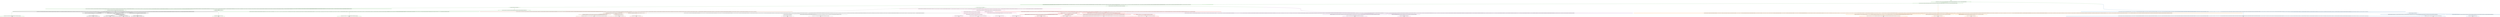 digraph T {
	{
		rank=same
		70 [penwidth=3,colorscheme=set19,color=3,label="4424;4425;4426;4427;4428;4429;4430;4431;4432;4433;4524;4525;4526;4527;4528;4529;4530;4531;4532;4533_P\nP\n50% 22%"]
		68 [penwidth=3,colorscheme=set19,color=3,label="4664;4665;4666;4667;4668;4669;4670;4671;4672;4673_P\nP\n0% 57%"]
		65 [penwidth=3,colorscheme=set19,color=3,label="4764;4765;4766;4767;4768;4769;4770;4771;4772;4773;4854;4855;4856;4857;4858;4859;4860;4861;4862;4863_P\nP\n50% 21%"]
		63 [penwidth=3,colorscheme=set19,color=2,label="101;102;103;104;105;106;107;108;109;110;161;162;163;164;165;166;167;168;169;170;271;272;273;274;275;276;277;278;279;280;291;292;293;294;295;296;297;298;299;300;311;312;313;314;315;316;317;318;319;320;341;342;343;344;345;346;347;348;349;350;411;412;413;414;415;416;417;418;419;420;481;482;483;484;485;486;487;488;489;490;511;512;513;514;515;516;517;518;519;520;551;552;553;554;555;556;557;558;559;560;581;582;583;584;585;586;587;588;589;590;591;592;593;594;595;596;597;598;599;600;611;612;613;614;615;616;617;618;619;620;681;682;683;684;685;686;687;688;689;690;711;712;713;714;715;716;717;718;719;720;771;772;773;774;775;776;777;778;779;780;801;802;803;804;805;806;807;808;809;810;851;852;853;854;855;856;857;858;859;860;881;882;883;884;885;886;887;888;889;890;901;902;903;904;905;906;907;908;909;910;931;932;933;934;935;936;937;938;939;940;951;952;953;954;955;956;957;958;959;960;1011;1012;1013;1014;1015;1016;1017;1018;1019;1020;1041;1042;1043;1044;1045;1046;1047;1048;1049;1050;1092;1093;1094;1095;1096;1097;1098;1099;1100;1101;1142;1143;1144;1145;1146;1147;1148;1149;1150;1151;1202;1203;1204;1205;1206;1207;1208;1209;1210;1211;1232;1233;1234;1235;1236;1237;1238;1239;1240;1241;1292;1293;1294;1295;1296;1297;1298;1299;1300;1301;1372;1373;1374;1375;1376;1377;1378;1379;1380;1381;1402;1403;1404;1405;1406;1407;1408;1409;1410;1411;1492;1493;1494;1495;1496;1497;1498;1499;1500;1501;1552;1553;1554;1555;1556;1557;1558;1559;1560;1561;1702;1703;1704;1705;1706;1707;1708;1709;1710;1711;1742;1743;1744;1745;1746;1747;1748;1749;1750;1751_M1\nM1\n14%"]
		60 [penwidth=3,colorscheme=set19,color=2,label="2452;2453;2454;2455;2456;2457;2458;2459;2460;2461;2522;2523;2524;2525;2526;2527;2528;2529;2530;2531_M1\nM1\n67%"]
		58 [penwidth=3,colorscheme=set19,color=2,label="2502;2503;2504;2505;2506;2507;2508;2509;2510;2511_M1\nM1\n19%"]
		54 [penwidth=3,colorscheme=set19,color=8,label="3292;3293;3294;3295;3296;3297;3298;3299;3300;3301_M2\nM2\n13%"]
		52 [penwidth=3,colorscheme=set19,color=8,label="3502;3503;3504;3505;3506;3507;3508;3509;3510;3511;3622;3623;3624;3625;3626;3627;3628;3629;3630;3631_M2\nM2\n36%"]
		50 [penwidth=3,colorscheme=set19,color=8,label="3722;3723;3724;3725;3726;3727;3728;3729;3730;3731_M2\nM2\n15%"]
		47 [penwidth=3,colorscheme=set19,color=8,label="3692;3693;3694;3695;3696;3697;3698;3699;3700;3701_M2\nM2\n36%"]
		45 [penwidth=3,colorscheme=set19,color=9,label="3882;3883;3884;3885;3886;3887;3888;3889;3890;3891_M3\nM3\n63%"]
		43 [penwidth=3,colorscheme=set19,color=9,label="4474;4475;4476;4477;4478;4479;4480;4481;4482;4483;4594;4595;4596;4597;4598;4599;4600;4601;4602;4603_M3\nM3\n37%"]
		40 [penwidth=3,colorscheme=set19,color=7,label="4564;4565;4566;4567;4568;4569;4570;4571;4572;4573;4814;4815;4816;4817;4818;4819;4820;4821;4822;4823;4894;4895;4896;4897;4898;4899;4900;4901;4902;4903_M4\nM4\n57%"]
		38 [penwidth=3,colorscheme=set19,color=7,label="4724;4725;4726;4727;4728;4729;4730;4731;4732;4733_M4\nM4\n19%"]
		36 [penwidth=3,colorscheme=set19,color=7,label="4704;4705;4706;4707;4708;4709;4710;4711;4712;4713_M4\nM4\n24%"]
		34 [penwidth=3,colorscheme=set19,color=5,label="5735;5736;5737;5738;5739;5740;5741;5742;5743;5744;5835;5836;5837;5838;5839;5840;5841;5842;5843;5844;5925;5926;5927;5928;5929;5930;5931;5932;5933;5934;6005;6006;6007;6008;6009;6010;6011;6012;6013;6014_M5\nM5\n38%"]
		32 [penwidth=3,colorscheme=set19,color=5,label="5725;5726;5727;5728;5729;5730;5731;5732;5733;5734_M5\nM5\n35%"]
		30 [penwidth=3,colorscheme=set19,color=5,label="5775;5776;5777;5778;5779;5780;5781;5782;5783;5784_M5\nM5\n27%"]
		28 [penwidth=3,colorscheme=set19,color=4,label="6475;6476;6477;6478;6479;6480;6481;6482;6483;6484;6595;6596;6597;6598;6599;6600;6601;6602;6603;6604_M6\nM6\n58%"]
		26 [penwidth=3,colorscheme=set19,color=4,label="6545;6546;6547;6548;6549;6550;6551;6552;6553;6554_M6\nM6\n42%"]
		23 [penwidth=3,colorscheme=set19,color=1,label="6605;6606;6607;6608;6609;6610;6611;6612;6613;6614_M7\nM7\n46%"]
		21 [penwidth=3,colorscheme=set19,color=1,label="6335;6336;6337;6338;6339;6340;6341;6342;6343;6344_M7\nM7\n21%"]
		18 [penwidth=3,colorscheme=set19,color=1,label="6325;6326;6327;6328;6329;6330;6331;6332;6333;6334;6485;6486;6487;6488;6489;6490;6491;6492;6493;6494;6715;6716;6717;6718;6719;6720;6721;6722;6723;6724;6765;6766;6767;6768;6769;6770;6771;6772;6773;6774;6775;6776;6777;6778;6779;6780;6781;6782;6783;6784_M7\nM7\n17%"]
		16 [penwidth=3,colorscheme=set19,color=1,label="6705;6706;6707;6708;6709;6710;6711;6712;6713;6714;6755;6756;6757;6758;6759;6760;6761;6762;6763;6764_M7\nM7\n16%"]
		14 [penwidth=3,colorscheme=set19,color=10,label="6275;6276;6277;6278;6279;6280;6281;6282;6283;6284_M8\nM8\n12%"]
		12 [penwidth=3,colorscheme=set19,color=10,label="6425;6426;6427;6428;6429;6430;6431;6432;6433;6434_M8\nM8\n50%"]
		10 [penwidth=3,colorscheme=set19,color=10,label="6675;6676;6677;6678;6679;6680;6681;6682;6683;6684_M8\nM8\n18%"]
		8 [penwidth=3,colorscheme=set19,color=10,label="6655;6656;6657;6658;6659;6660;6661;6662;6663;6664_M8\nM8\n20%"]
	}
	77 [penwidth=3,colorscheme=set19,color=3,label="GL"]
	76 [penwidth=3,colorscheme=set19,color=3,label="0;1;2;3;4;5;6;7;8;9;10;11;12;13;14;15;16;17;18;19;20;21;22;23;24;25;26;27;28;29;30;41;42;43;44;45;46;47;48;49;50;61;62;63;64;65;66;67;68;69;70;71;72;73;74;75;76;77;78;79;80;81;82;83;84;85;86;87;88;89;90"]
	75 [penwidth=3,colorscheme=set19,color=3,label="121;122;123;124;125;126;127;128;129;130;131;132;133;134;135;136;137;138;139;140;151;152;153;154;155;156;157;158;159;160;191;192;193;194;195;196;197;198;199;200;211;212;213;214;215;216;217;218;219;220;231;232;233;234;235;236;237;238;239;240"]
	74 [penwidth=3,colorscheme=set19,color=3,label="301;302;303;304;305;306;307;308;309;310;331;332;333;334;335;336;337;338;339;340;361;362;363;364;365;366;367;368;369;370;391;392;393;394;395;396;397;398;399;400;431;432;433;434;435;436;437;438;439;440;441;442;443;444;445;446;447;448;449;450;521;522;523;524;525;526;527;528;529;530;531;532;533;534;535;536;537;538;539;540;541;542;543;544;545;546;547;548;549;550;571;572;573;574;575;576;577;578;579;580;641;642;643;644;645;646;647;648;649;650;661;662;663;664;665;666;667;668;669;670;731;732;733;734;735;736;737;738;739;740;741;742;743;744;745;746;747;748;749;750;761;762;763;764;765;766;767;768;769;770;781;782;783;784;785;786;787;788;789;790;821;822;823;824;825;826;827;828;829;830;891;892;893;894;895;896;897;898;899;900;961;962;963;964;965;966;967;968;969;970;1021;1022;1023;1024;1025;1026;1027;1028;1029;1030;1061;1062;1063;1064;1065;1066;1067;1068;1069;1070;1071;1122;1123;1124;1125;1126;1127;1128;1129;1130;1131"]
	73 [penwidth=3,colorscheme=set19,color=3,label="1152;1153;1154;1155;1156;1157;1158;1159;1160;1161"]
	72 [penwidth=3,colorscheme=set19,color=3,label="1192;1193;1194;1195;1196;1197;1198;1199;1200;1201;1252;1253;1254;1255;1256;1257;1258;1259;1260;1261;1332;1333;1334;1335;1336;1337;1338;1339;1340;1341;1542;1543;1544;1545;1546;1547;1548;1549;1550;1551;1602;1603;1604;1605;1606;1607;1608;1609;1610;1611;1692;1693;1694;1695;1696;1697;1698;1699;1700;1701;1732;1733;1734;1735;1736;1737;1738;1739;1740;1741;1812;1813;1814;1815;1816;1817;1818;1819;1820;1821;1932;1933;1934;1935;1936;1937;1938;1939;1940;1941;1982;1983;1984;1985;1986;1987;1988;1989;1990;1991;2172;2173;2174;2175;2176;2177;2178;2179;2180;2181;2272;2273;2274;2275;2276;2277;2278;2279;2280;2281;2482;2483;2484;2485;2486;2487;2488;2489;2490;2491;2592;2593;2594;2595;2596;2597;2598;2599;2600;2601;2682;2683;2684;2685;2686;2687;2688;2689;2690;2691;2752;2753;2754;2755;2756;2757;2758;2759;2760;2761;2862;2863;2864;2865;2866;2867;2868;2869;2870;2871;2952;2953;2954;2955;2956;2957;2958;2959;2960;2961;3072;3073;3074;3075;3076;3077;3078;3079;3080;3081;3122;3123;3124;3125;3126;3127;3128;3129;3130;3131;3182;3183;3184;3185;3186;3187;3188;3189;3190;3191;3252;3253;3254;3255;3256;3257;3258;3259;3260;3261;3322;3323;3324;3325;3326;3327;3328;3329;3330;3331;3392;3393;3394;3395;3396;3397;3398;3399;3400;3401;3452;3453;3454;3455;3456;3457;3458;3459;3460;3461;3742;3743;3744;3745;3746;3747;3748;3749;3750;3751;3782;3783;3784;3785;3786;3787;3788;3789;3790;3791;3932;3933;3934;3935;3936;3937;3938;3939;3940;3941;4032;4033;4034;4035;4036;4037;4038;4039;4040;4041;4102;4103;4104;4105;4106;4107;4108;4109;4110;4111;4192;4193;4194;4195;4196;4197;4198;4199;4200;4201;4333;4334;4335;4336;4337;4338;4339;4340;4341;4342;4343"]
	71 [penwidth=3,colorscheme=set19,color=3,label="4424;4425;4426;4427;4428;4429;4430;4431;4432;4433;4524;4525;4526;4527;4528;4529;4530;4531;4532;4533"]
	69 [penwidth=3,colorscheme=set19,color=3,label="4664;4665;4666;4667;4668;4669;4670;4671;4672;4673"]
	67 [penwidth=3,colorscheme=set19,color=3,label="1212;1213;1214;1215;1216;1217;1218;1219;1220;1221;1322;1323;1324;1325;1326;1327;1328;1329;1330;1331;1362;1363;1364;1365;1366;1367;1368;1369;1370;1371"]
	66 [penwidth=3,colorscheme=set19,color=3,label="1582;1583;1584;1585;1586;1587;1588;1589;1590;1591;1632;1633;1634;1635;1636;1637;1638;1639;1640;1641;1672;1673;1674;1675;1676;1677;1678;1679;1680;1681;1712;1713;1714;1715;1716;1717;1718;1719;1720;1721;1872;1873;1874;1875;1876;1877;1878;1879;1880;1881;1912;1913;1914;1915;1916;1917;1918;1919;1920;1921;2042;2043;2044;2045;2046;2047;2048;2049;2050;2051;2262;2263;2264;2265;2266;2267;2268;2269;2270;2271;2412;2413;2414;2415;2416;2417;2418;2419;2420;2421;2572;2573;2574;2575;2576;2577;2578;2579;2580;2581;2732;2733;2734;2735;2736;2737;2738;2739;2740;2741;2962;2963;2964;2965;2966;2967;2968;2969;2970;2971;3032;3033;3034;3035;3036;3037;3038;3039;3040;3041;3132;3133;3134;3135;3136;3137;3138;3139;3140;3141;3232;3233;3234;3235;3236;3237;3238;3239;3240;3241;3522;3523;3524;3525;3526;3527;3528;3529;3530;3531;3632;3633;3634;3635;3636;3637;3638;3639;3640;3641;3672;3673;3674;3675;3676;3677;3678;3679;3680;3681;3862;3863;3864;3865;3866;3867;3868;3869;3870;3871;3912;3913;3914;3915;3916;3917;3918;3919;3920;3921;4172;4173;4174;4175;4176;4177;4178;4179;4180;4181;4312;4313;4314;4315;4316;4317;4318;4319;4320;4321;4322;4764;4765;4766;4767;4768;4769;4770;4771;4772;4773;4854;4855;4856;4857;4858;4859;4860;4861;4862;4863"]
	64 [penwidth=3,colorscheme=set19,color=3,label="1182;1183;1184;1185;1186;1187;1188;1189;1190;1191;1242;1243;1244;1245;1246;1247;1248;1249;1250;1251"]
	62 [penwidth=3,colorscheme=set19,color=2,label="1822;1823;1824;1825;1826;1827;1828;1829;1830;1831"]
	61 [penwidth=3,colorscheme=set19,color=2,label="2062;2063;2064;2065;2066;2067;2068;2069;2070;2071;2202;2203;2204;2205;2206;2207;2208;2209;2210;2211;2292;2293;2294;2295;2296;2297;2298;2299;2300;2301;2372;2373;2374;2375;2376;2377;2378;2379;2380;2381;2452;2453;2454;2455;2456;2457;2458;2459;2460;2461;2522;2523;2524;2525;2526;2527;2528;2529;2530;2531"]
	59 [penwidth=3,colorscheme=set19,color=2,label="2102;2103;2104;2105;2106;2107;2108;2109;2110;2111;2192;2193;2194;2195;2196;2197;2198;2199;2200;2201;2352;2353;2354;2355;2356;2357;2358;2359;2360;2361;2432;2433;2434;2435;2436;2437;2438;2439;2440;2441;2502;2503;2504;2505;2506;2507;2508;2509;2510;2511"]
	57 [penwidth=3,colorscheme=set19,color=3,label="1272;1273;1274;1275;1276;1277;1278;1279;1280;1281"]
	56 [penwidth=3,colorscheme=set19,color=8,label="3062;3063;3064;3065;3066;3067;3068;3069;3070;3071;3152;3153;3154;3155;3156;3157;3158;3159;3160;3161"]
	55 [penwidth=3,colorscheme=set19,color=8,label="3222;3223;3224;3225;3226;3227;3228;3229;3230;3231;3292;3293;3294;3295;3296;3297;3298;3299;3300;3301"]
	53 [penwidth=3,colorscheme=set19,color=8,label="3502;3503;3504;3505;3506;3507;3508;3509;3510;3511;3622;3623;3624;3625;3626;3627;3628;3629;3630;3631"]
	51 [penwidth=3,colorscheme=set19,color=8,label="3372;3373;3374;3375;3376;3377;3378;3379;3380;3381;3562;3563;3564;3565;3566;3567;3568;3569;3570;3571;3722;3723;3724;3725;3726;3727;3728;3729;3730;3731"]
	49 [penwidth=3,colorscheme=set19,color=8,label="3202;3203;3204;3205;3206;3207;3208;3209;3210;3211;3402;3403;3404;3405;3406;3407;3408;3409;3410;3411;3462;3463;3464;3465;3466;3467;3468;3469;3470;3471"]
	48 [penwidth=3,colorscheme=set19,color=8,label="3692;3693;3694;3695;3696;3697;3698;3699;3700;3701"]
	46 [penwidth=3,colorscheme=set19,color=9,label="3882;3883;3884;3885;3886;3887;3888;3889;3890;3891"]
	44 [penwidth=3,colorscheme=set19,color=9,label="3952;3953;3954;3955;3956;3957;3958;3959;3960;3961;3992;3993;3994;3995;3996;3997;3998;3999;4000;4001;4072;4073;4074;4075;4076;4077;4078;4079;4080;4081;4474;4475;4476;4477;4478;4479;4480;4481;4482;4483;4594;4595;4596;4597;4598;4599;4600;4601;4602;4603"]
	42 [penwidth=3,colorscheme=set19,color=7,label="4384;4385;4386;4387;4388;4389;4390;4391;4392;4393;4494;4495;4496;4497;4498;4499;4500;4501;4502;4503"]
	41 [penwidth=3,colorscheme=set19,color=7,label="4564;4565;4566;4567;4568;4569;4570;4571;4572;4573;4814;4815;4816;4817;4818;4819;4820;4821;4822;4823;4894;4895;4896;4897;4898;4899;4900;4901;4902;4903"]
	39 [penwidth=3,colorscheme=set19,color=7,label="4724;4725;4726;4727;4728;4729;4730;4731;4732;4733"]
	37 [penwidth=3,colorscheme=set19,color=7,label="4554;4555;4556;4557;4558;4559;4560;4561;4562;4563;4704;4705;4706;4707;4708;4709;4710;4711;4712;4713"]
	35 [penwidth=3,colorscheme=set19,color=5,label="5435;5436;5437;5438;5439;5440;5441;5442;5443;5444;5465;5466;5467;5468;5469;5470;5471;5472;5473;5474;5555;5556;5557;5558;5559;5560;5561;5562;5563;5564;5735;5736;5737;5738;5739;5740;5741;5742;5743;5744;5835;5836;5837;5838;5839;5840;5841;5842;5843;5844;5925;5926;5927;5928;5929;5930;5931;5932;5933;5934;6005;6006;6007;6008;6009;6010;6011;6012;6013;6014"]
	33 [penwidth=3,colorscheme=set19,color=5,label="5455;5456;5457;5458;5459;5460;5461;5462;5463;5464;5505;5506;5507;5508;5509;5510;5511;5512;5513;5514;5725;5726;5727;5728;5729;5730;5731;5732;5733;5734"]
	31 [penwidth=3,colorscheme=set19,color=5,label="5595;5596;5597;5598;5599;5600;5601;5602;5603;5604;5685;5686;5687;5688;5689;5690;5691;5692;5693;5694;5775;5776;5777;5778;5779;5780;5781;5782;5783;5784"]
	29 [penwidth=3,colorscheme=set19,color=4,label="5665;5666;5667;5668;5669;5670;5671;5672;5673;5674;5755;5756;5757;5758;5759;5760;5761;5762;5763;5764;6035;6036;6037;6038;6039;6040;6041;6042;6043;6044;6125;6126;6127;6128;6129;6130;6131;6132;6133;6134;6475;6476;6477;6478;6479;6480;6481;6482;6483;6484;6595;6596;6597;6598;6599;6600;6601;6602;6603;6604"]
	27 [penwidth=3,colorscheme=set19,color=4,label="5845;5846;5847;5848;5849;5850;5851;5852;5853;5854;5935;5936;5937;5938;5939;5940;5941;5942;5943;5944;6545;6546;6547;6548;6549;6550;6551;6552;6553;6554"]
	25 [penwidth=3,colorscheme=set19,color=1,label="5765;5766;5767;5768;5769;5770;5771;5772;5773;5774;5875;5876;5877;5878;5879;5880;5881;5882;5883;5884"]
	24 [penwidth=3,colorscheme=set19,color=1,label="5965;5966;5967;5968;5969;5970;5971;5972;5973;5974;6145;6146;6147;6148;6149;6150;6151;6152;6153;6154;6345;6346;6347;6348;6349;6350;6351;6352;6353;6354;6605;6606;6607;6608;6609;6610;6611;6612;6613;6614"]
	22 [penwidth=3,colorscheme=set19,color=1,label="6335;6336;6337;6338;6339;6340;6341;6342;6343;6344"]
	20 [penwidth=3,colorscheme=set19,color=1,label="5865;5866;5867;5868;5869;5870;5871;5872;5873;5874;5955;5956;5957;5958;5959;5960;5961;5962;5963;5964;6055;6056;6057;6058;6059;6060;6061;6062;6063;6064;6205;6206;6207;6208;6209;6210;6211;6212;6213;6214"]
	19 [penwidth=3,colorscheme=set19,color=1,label="6325;6326;6327;6328;6329;6330;6331;6332;6333;6334;6485;6486;6487;6488;6489;6490;6491;6492;6493;6494;6715;6716;6717;6718;6719;6720;6721;6722;6723;6724;6765;6766;6767;6768;6769;6770;6771;6772;6773;6774;6775;6776;6777;6778;6779;6780;6781;6782;6783;6784"]
	17 [penwidth=3,colorscheme=set19,color=1,label="6705;6706;6707;6708;6709;6710;6711;6712;6713;6714;6755;6756;6757;6758;6759;6760;6761;6762;6763;6764"]
	15 [penwidth=3,colorscheme=set19,color=10,label="5975;5976;5977;5978;5979;5980;5981;5982;5983;5984;6275;6276;6277;6278;6279;6280;6281;6282;6283;6284"]
	13 [penwidth=3,colorscheme=set19,color=10,label="6265;6266;6267;6268;6269;6270;6271;6272;6273;6274;6425;6426;6427;6428;6429;6430;6431;6432;6433;6434"]
	11 [penwidth=3,colorscheme=set19,color=10,label="6675;6676;6677;6678;6679;6680;6681;6682;6683;6684"]
	9 [penwidth=3,colorscheme=set19,color=10,label="6415;6416;6417;6418;6419;6420;6421;6422;6423;6424;6655;6656;6657;6658;6659;6660;6661;6662;6663;6664"]
	7 [penwidth=3,colorscheme=set19,color=1,label="3642;3643;3644;3645;3646;3647;3648;3649;3650;3651;3702;3703;3704;3705;3706;3707;3708;3709;3710;3711;3752;3753;3754;3755;3756;3757;3758;3759;3760;3761;3792;3793;3794;3795;3796;3797;3798;3799;3800;3801;4042;4043;4044;4045;4046;4047;4048;4049;4050;4051;4112;4113;4114;4115;4116;4117;4118;4119;4120;4121;4202;4203;4204;4205;4206;4207;4208;4209;4210;4211;4344;4345;4346;4347;4348;4349;4350;4351;4352;4353;4434;4435;4436;4437;4438;4439;4440;4441;4442;4443;4534;4535;4536;4537;4538;4539;4540;4541;4542;4543;4934;4935;4936;4937;4938;4939;4940;4941;4942;4943;4974;4975;4976;4977;4978;4979;4980;4981;4982;4983;5075;5076;5077;5078;5079;5080;5081;5082;5083;5084;5105;5106;5107;5108;5109;5110;5111;5112;5113;5114;5145;5146;5147;5148;5149;5150;5151;5152;5153;5154;5195;5196;5197;5198;5199;5200;5201;5202;5203;5204;5295;5296;5297;5298;5299;5300;5301;5302;5303;5304;5375;5376;5377;5378;5379;5380;5381;5382;5383;5384;5425;5426;5427;5428;5429;5430;5431;5432;5433;5434;5525;5526;5527;5528;5529;5530;5531;5532;5533;5534;5575;5576;5577;5578;5579;5580;5581;5582;5583;5584"]
	6 [penwidth=3,colorscheme=set19,color=10,label="4674;4675;4676;4677;4678;4679;4680;4681;4682;4683;4924;4925;4926;4927;4928;4929;4930;4931;4932;4933;5004;5005;5006;5007;5008;5009;5010;5011;5012;5013;5085;5086;5087;5088;5089;5090;5091;5092;5093;5094;5185;5186;5187;5188;5189;5190;5191;5192;5193;5194;5215;5216;5217;5218;5219;5220;5221;5222;5223;5224;5245;5246;5247;5248;5249;5250;5251;5252;5253;5254;5265;5266;5267;5268;5269;5270;5271;5272;5273;5274;5285;5286;5287;5288;5289;5290;5291;5292;5293;5294;5325;5326;5327;5328;5329;5330;5331;5332;5333;5334;5365;5366;5367;5368;5369;5370;5371;5372;5373;5374;5405;5406;5407;5408;5409;5410;5411;5412;5413;5414;5445;5446;5447;5448;5449;5450;5451;5452;5453;5454;5485;5486;5487;5488;5489;5490;5491;5492;5493;5494;5535;5536;5537;5538;5539;5540;5541;5542;5543;5544;5585;5586;5587;5588;5589;5590;5591;5592;5593;5594;5635;5636;5637;5638;5639;5640;5641;5642;5643;5644;5675;5676;5677;5678;5679;5680;5681;5682;5683;5684;5885;5886;5887;5888;5889;5890;5891;5892;5893;5894"]
	5 [penwidth=3,colorscheme=set19,color=4,label="1302;1303;1304;1305;1306;1307;1308;1309;1310;1311;1392;1393;1394;1395;1396;1397;1398;1399;1400;1401;1422;1423;1424;1425;1426;1427;1428;1429;1430;1431;1462;1463;1464;1465;1466;1467;1468;1469;1470;1471;1612;1613;1614;1615;1616;1617;1618;1619;1620;1621;1652;1653;1654;1655;1656;1657;1658;1659;1660;1661;1772;1773;1774;1775;1776;1777;1778;1779;1780;1781;1842;1843;1844;1845;1846;1847;1848;1849;1850;1851;1892;1893;1894;1895;1896;1897;1898;1899;1900;1901;1952;1953;1954;1955;1956;1957;1958;1959;1960;1961;2022;2023;2024;2025;2026;2027;2028;2029;2030;2031;2142;2143;2144;2145;2146;2147;2148;2149;2150;2151;2472;2473;2474;2475;2476;2477;2478;2479;2480;2481;2792;2793;2794;2795;2796;2797;2798;2799;2800;2801;2892;2893;2894;2895;2896;2897;2898;2899;2900;2901;2982;2983;2984;2985;2986;2987;2988;2989;2990;2991;3002;3003;3004;3005;3006;3007;3008;3009;3010;3011;3052;3053;3054;3055;3056;3057;3058;3059;3060;3061;3092;3093;3094;3095;3096;3097;3098;3099;3100;3101;3142;3143;3144;3145;3146;3147;3148;3149;3150;3151;3192;3193;3194;3195;3196;3197;3198;3199;3200;3201;3272;3273;3274;3275;3276;3277;3278;3279;3280;3281;3332;3333;3334;3335;3336;3337;3338;3339;3340;3341;3682;3683;3684;3685;3686;3687;3688;3689;3690;3691;3772;3773;3774;3775;3776;3777;3778;3779;3780;3781;3822;3823;3824;3825;3826;3827;3828;3829;3830;3831;3922;3923;3924;3925;3926;3927;3928;3929;3930;3931;4092;4093;4094;4095;4096;4097;4098;4099;4100;4101;4182;4183;4184;4185;4186;4187;4188;4189;4190;4191;4323;4324;4325;4326;4327;4328;4329;4330;4331;4332;4414;4415;4416;4417;4418;4419;4420;4421;4422;4423;4514;4515;4516;4517;4518;4519;4520;4521;4522;4523;4584;4585;4586;4587;4588;4589;4590;4591;4592;4593;4994;4995;4996;4997;4998;4999;5000;5001;5002;5003;5035;5036;5037;5038;5039;5040;5041;5042;5043;5044;5055;5056;5057;5058;5059;5060;5061;5062;5063;5064;5125;5126;5127;5128;5129;5130;5131;5132;5133;5134;5175;5176;5177;5178;5179;5180;5181;5182;5183;5184;5235;5236;5237;5238;5239;5240;5241;5242;5243;5244;5255;5256;5257;5258;5259;5260;5261;5262;5263;5264;5275;5276;5277;5278;5279;5280;5281;5282;5283;5284;5305;5306;5307;5308;5309;5310;5311;5312;5313;5314;5335;5336;5337;5338;5339;5340;5341;5342;5343;5344;5355;5356;5357;5358;5359;5360;5361;5362;5363;5364;5395;5396;5397;5398;5399;5400;5401;5402;5403;5404;5415;5416;5417;5418;5419;5420;5421;5422;5423;5424;5615;5616;5617;5618;5619;5620;5621;5622;5623;5624"]
	4 [penwidth=3,colorscheme=set19,color=5,label="251;252;253;254;255;256;257;258;259;260;351;352;353;354;355;356;357;358;359;360;371;372;373;374;375;376;377;378;379;380;401;402;403;404;405;406;407;408;409;410;451;452;453;454;455;456;457;458;459;460;471;472;473;474;475;476;477;478;479;480;501;502;503;504;505;506;507;508;509;510;601;602;603;604;605;606;607;608;609;610;671;672;673;674;675;676;677;678;679;680;701;702;703;704;705;706;707;708;709;710;791;792;793;794;795;796;797;798;799;800;831;832;833;834;835;836;837;838;839;840;871;872;873;874;875;876;877;878;879;880;921;922;923;924;925;926;927;928;929;930;971;972;973;974;975;976;977;978;979;980;991;992;993;994;995;996;997;998;999;1000;1001;1002;1003;1004;1005;1006;1007;1008;1009;1010;1031;1032;1033;1034;1035;1036;1037;1038;1039;1040;1072;1073;1074;1075;1076;1077;1078;1079;1080;1081;1102;1103;1104;1105;1106;1107;1108;1109;1110;1111;1112;1113;1114;1115;1116;1117;1118;1119;1120;1121;1172;1173;1174;1175;1176;1177;1178;1179;1180;1181;1262;1263;1264;1265;1266;1267;1268;1269;1270;1271;1642;1643;1644;1645;1646;1647;1648;1649;1650;1651;1762;1763;1764;1765;1766;1767;1768;1769;1770;1771;2012;2013;2014;2015;2016;2017;2018;2019;2020;2021;2092;2093;2094;2095;2096;2097;2098;2099;2100;2101;2132;2133;2134;2135;2136;2137;2138;2139;2140;2141;2242;2243;2244;2245;2246;2247;2248;2249;2250;2251;2312;2313;2314;2315;2316;2317;2318;2319;2320;2321;2542;2543;2544;2545;2546;2547;2548;2549;2550;2551;2612;2613;2614;2615;2616;2617;2618;2619;2620;2621;2642;2643;2644;2645;2646;2647;2648;2649;2650;2651;2702;2703;2704;2705;2706;2707;2708;2709;2710;2711;2782;2783;2784;2785;2786;2787;2788;2789;2790;2791;2812;2813;2814;2815;2816;2817;2818;2819;2820;2821;2882;2883;2884;2885;2886;2887;2888;2889;2890;2891;2932;2933;2934;2935;2936;2937;2938;2939;2940;2941;3012;3013;3014;3015;3016;3017;3018;3019;3020;3021;3112;3113;3114;3115;3116;3117;3118;3119;3120;3121;3172;3173;3174;3175;3176;3177;3178;3179;3180;3181;3302;3303;3304;3305;3306;3307;3308;3309;3310;3311;3382;3383;3384;3385;3386;3387;3388;3389;3390;3391;3812;3813;3814;3815;3816;3817;3818;3819;3820;3821;3902;3903;3904;3905;3906;3907;3908;3909;3910;3911;4012;4013;4014;4015;4016;4017;4018;4019;4020;4021;4152;4153;4154;4155;4156;4157;4158;4159;4160;4161;4754;4755;4756;4757;4758;4759;4760;4761;4762;4763;4914;4915;4916;4917;4918;4919;4920;4921;4922;4923;4984;4985;4986;4987;4988;4989;4990;4991;4992;4993;5025;5026;5027;5028;5029;5030;5031;5032;5033;5034;5045;5046;5047;5048;5049;5050;5051;5052;5053;5054;5115;5116;5117;5118;5119;5120;5121;5122;5123;5124;5155;5156;5157;5158;5159;5160;5161;5162;5163;5164;5165;5166;5167;5168;5169;5170;5171;5172;5173;5174;5205;5206;5207;5208;5209;5210;5211;5212;5213;5214;5225;5226;5227;5228;5229;5230;5231;5232;5233;5234;5315;5316;5317;5318;5319;5320;5321;5322;5323;5324;5345;5346;5347;5348;5349;5350;5351;5352;5353;5354;5385;5386;5387;5388;5389;5390;5391;5392;5393;5394"]
	3 [penwidth=3,colorscheme=set19,color=7,label="1442;1443;1444;1445;1446;1447;1448;1449;1450;1451;1482;1483;1484;1485;1486;1487;1488;1489;1490;1491;1532;1533;1534;1535;1536;1537;1538;1539;1540;1541;1592;1593;1594;1595;1596;1597;1598;1599;1600;1601;1682;1683;1684;1685;1686;1687;1688;1689;1690;1691;1722;1723;1724;1725;1726;1727;1728;1729;1730;1731;1802;1803;1804;1805;1806;1807;1808;1809;1810;1811;1882;1883;1884;1885;1886;1887;1888;1889;1890;1891;1922;1923;1924;1925;1926;1927;1928;1929;1930;1931;2052;2053;2054;2055;2056;2057;2058;2059;2060;2061;2162;2163;2164;2165;2166;2167;2168;2169;2170;2171;2322;2323;2324;2325;2326;2327;2328;2329;2330;2331;2582;2583;2584;2585;2586;2587;2588;2589;2590;2591;2672;2673;2674;2675;2676;2677;2678;2679;2680;2681;2742;2743;2744;2745;2746;2747;2748;2749;2750;2751;2802;2803;2804;2805;2806;2807;2808;2809;2810;2811;2832;2833;2834;2835;2836;2837;2838;2839;2840;2841;2852;2853;2854;2855;2856;2857;2858;2859;2860;2861;2922;2923;2924;2925;2926;2927;2928;2929;2930;2931;2942;2943;2944;2945;2946;2947;2948;2949;2950;2951;3022;3023;3024;3025;3026;3027;3028;3029;3030;3031;3262;3263;3264;3265;3266;3267;3268;3269;3270;3271;3582;3583;3584;3585;3586;3587;3588;3589;3590;3591;3802;3803;3804;3805;3806;3807;3808;3809;3810;3811;3842;3843;3844;3845;3846;3847;3848;3849;3850;3851;3892;3893;3894;3895;3896;3897;3898;3899;3900;3901;4002;4003;4004;4005;4006;4007;4008;4009;4010;4011;4082;4083;4084;4085;4086;4087;4088;4089;4090;4091;4142;4143;4144;4145;4146;4147;4148;4149;4150;4151"]
	2 [penwidth=3,colorscheme=set19,color=9,label="1312;1313;1314;1315;1316;1317;1318;1319;1320;1321;1352;1353;1354;1355;1356;1357;1358;1359;1360;1361;1472;1473;1474;1475;1476;1477;1478;1479;1480;1481;1522;1523;1524;1525;1526;1527;1528;1529;1530;1531;1572;1573;1574;1575;1576;1577;1578;1579;1580;1581;1662;1663;1664;1665;1666;1667;1668;1669;1670;1671;1792;1793;1794;1795;1796;1797;1798;1799;1800;1801;1862;1863;1864;1865;1866;1867;1868;1869;1870;1871;1902;1903;1904;1905;1906;1907;1908;1909;1910;1911;1972;1973;1974;1975;1976;1977;1978;1979;1980;1981;2032;2033;2034;2035;2036;2037;2038;2039;2040;2041;2252;2253;2254;2255;2256;2257;2258;2259;2260;2261;2562;2563;2564;2565;2566;2567;2568;2569;2570;2571;2622;2623;2624;2625;2626;2627;2628;2629;2630;2631;2662;2663;2664;2665;2666;2667;2668;2669;2670;2671;2722;2723;2724;2725;2726;2727;2728;2729;2730;2731;2822;2823;2824;2825;2826;2827;2828;2829;2830;2831;2842;2843;2844;2845;2846;2847;2848;2849;2850;2851;2912;2913;2914;2915;2916;2917;2918;2919;2920;2921;2972;2973;2974;2975;2976;2977;2978;2979;2980;2981;3042;3043;3044;3045;3046;3047;3048;3049;3050;3051;3082;3083;3084;3085;3086;3087;3088;3089;3090;3091;3242;3243;3244;3245;3246;3247;3248;3249;3250;3251;3312;3313;3314;3315;3316;3317;3318;3319;3320;3321;3442;3443;3444;3445;3446;3447;3448;3449;3450;3451;3532;3533;3534;3535;3536;3537;3538;3539;3540;3541;3732;3733;3734;3735;3736;3737;3738;3739;3740;3741;3762;3763;3764;3765;3766;3767;3768;3769;3770;3771;3832;3833;3834;3835;3836;3837;3838;3839;3840;3841"]
	1 [penwidth=3,colorscheme=set19,color=8,label="1342;1343;1344;1345;1346;1347;1348;1349;1350;1351;1432;1433;1434;1435;1436;1437;1438;1439;1440;1441;1512;1513;1514;1515;1516;1517;1518;1519;1520;1521;1562;1563;1564;1565;1566;1567;1568;1569;1570;1571;1622;1623;1624;1625;1626;1627;1628;1629;1630;1631;1782;1783;1784;1785;1786;1787;1788;1789;1790;1791;1852;1853;1854;1855;1856;1857;1858;1859;1860;1861;1962;1963;1964;1965;1966;1967;1968;1969;1970;1971;2152;2153;2154;2155;2156;2157;2158;2159;2160;2161;2402;2403;2404;2405;2406;2407;2408;2409;2410;2411;2552;2553;2554;2555;2556;2557;2558;2559;2560;2561;2652;2653;2654;2655;2656;2657;2658;2659;2660;2661;2712;2713;2714;2715;2716;2717;2718;2719;2720;2721;2902;2903;2904;2905;2906;2907;2908;2909;2910;2911;2992;2993;2994;2995;2996;2997;2998;2999;3000;3001"]
	0 [penwidth=3,colorscheme=set19,color=2,label="101;102;103;104;105;106;107;108;109;110;161;162;163;164;165;166;167;168;169;170;271;272;273;274;275;276;277;278;279;280;291;292;293;294;295;296;297;298;299;300;311;312;313;314;315;316;317;318;319;320;341;342;343;344;345;346;347;348;349;350;411;412;413;414;415;416;417;418;419;420;481;482;483;484;485;486;487;488;489;490;511;512;513;514;515;516;517;518;519;520;551;552;553;554;555;556;557;558;559;560;581;582;583;584;585;586;587;588;589;590;591;592;593;594;595;596;597;598;599;600;611;612;613;614;615;616;617;618;619;620;681;682;683;684;685;686;687;688;689;690;711;712;713;714;715;716;717;718;719;720;771;772;773;774;775;776;777;778;779;780;801;802;803;804;805;806;807;808;809;810;851;852;853;854;855;856;857;858;859;860;881;882;883;884;885;886;887;888;889;890;901;902;903;904;905;906;907;908;909;910;931;932;933;934;935;936;937;938;939;940;951;952;953;954;955;956;957;958;959;960;1011;1012;1013;1014;1015;1016;1017;1018;1019;1020;1041;1042;1043;1044;1045;1046;1047;1048;1049;1050;1092;1093;1094;1095;1096;1097;1098;1099;1100;1101;1142;1143;1144;1145;1146;1147;1148;1149;1150;1151;1202;1203;1204;1205;1206;1207;1208;1209;1210;1211;1232;1233;1234;1235;1236;1237;1238;1239;1240;1241;1292;1293;1294;1295;1296;1297;1298;1299;1300;1301;1372;1373;1374;1375;1376;1377;1378;1379;1380;1381;1402;1403;1404;1405;1406;1407;1408;1409;1410;1411;1492;1493;1494;1495;1496;1497;1498;1499;1500;1501;1552;1553;1554;1555;1556;1557;1558;1559;1560;1561;1702;1703;1704;1705;1706;1707;1708;1709;1710;1711;1742;1743;1744;1745;1746;1747;1748;1749;1750;1751"]
	77 -> 76 [penwidth=3,colorscheme=set19,color=3]
	76 -> 75 [penwidth=3,colorscheme=set19,color=3]
	76 -> 0 [penwidth=3,colorscheme=set19,color="3;0.5:2"]
	75 -> 74 [penwidth=3,colorscheme=set19,color=3]
	75 -> 4 [penwidth=3,colorscheme=set19,color="3;0.5:5"]
	74 -> 73 [penwidth=3,colorscheme=set19,color=3]
	74 -> 64 [penwidth=3,colorscheme=set19,color=3]
	73 -> 67 [penwidth=3,colorscheme=set19,color=3]
	73 -> 72 [penwidth=3,colorscheme=set19,color=3]
	72 -> 71 [penwidth=3,colorscheme=set19,color=3]
	72 -> 69 [penwidth=3,colorscheme=set19,color=3]
	71 -> 70 [penwidth=3,colorscheme=set19,color=3]
	71 -> 6 [penwidth=3,colorscheme=set19,color="3;0.5:10"]
	69 -> 68 [penwidth=3,colorscheme=set19,color=3]
	67 -> 66 [penwidth=3,colorscheme=set19,color=3]
	67 -> 3 [penwidth=3,colorscheme=set19,color="3;0.5:7"]
	66 -> 65 [penwidth=3,colorscheme=set19,color=3]
	64 -> 57 [penwidth=3,colorscheme=set19,color=3]
	64 -> 5 [penwidth=3,colorscheme=set19,color="3;0.5:4"]
	62 -> 59 [penwidth=3,colorscheme=set19,color=2]
	62 -> 61 [penwidth=3,colorscheme=set19,color=2]
	61 -> 60 [penwidth=3,colorscheme=set19,color=2]
	59 -> 58 [penwidth=3,colorscheme=set19,color=2]
	57 -> 2 [penwidth=3,colorscheme=set19,color="3;0.5:9"]
	57 -> 1 [penwidth=3,colorscheme=set19,color="3;0.5:8"]
	56 -> 51 [penwidth=3,colorscheme=set19,color=8]
	56 -> 55 [penwidth=3,colorscheme=set19,color=8]
	55 -> 54 [penwidth=3,colorscheme=set19,color=8]
	55 -> 53 [penwidth=3,colorscheme=set19,color=8]
	53 -> 52 [penwidth=3,colorscheme=set19,color=8]
	51 -> 50 [penwidth=3,colorscheme=set19,color=8]
	49 -> 48 [penwidth=3,colorscheme=set19,color=8]
	49 -> 7 [penwidth=3,colorscheme=set19,color="8;0.5:1"]
	48 -> 47 [penwidth=3,colorscheme=set19,color=8]
	46 -> 45 [penwidth=3,colorscheme=set19,color=9]
	44 -> 43 [penwidth=3,colorscheme=set19,color=9]
	42 -> 41 [penwidth=3,colorscheme=set19,color=7]
	42 -> 39 [penwidth=3,colorscheme=set19,color=7]
	41 -> 40 [penwidth=3,colorscheme=set19,color=7]
	39 -> 38 [penwidth=3,colorscheme=set19,color=7]
	37 -> 36 [penwidth=3,colorscheme=set19,color=7]
	35 -> 34 [penwidth=3,colorscheme=set19,color=5]
	33 -> 32 [penwidth=3,colorscheme=set19,color=5]
	31 -> 30 [penwidth=3,colorscheme=set19,color=5]
	29 -> 28 [penwidth=3,colorscheme=set19,color=4]
	27 -> 26 [penwidth=3,colorscheme=set19,color=4]
	25 -> 22 [penwidth=3,colorscheme=set19,color=1]
	25 -> 24 [penwidth=3,colorscheme=set19,color=1]
	24 -> 23 [penwidth=3,colorscheme=set19,color=1]
	22 -> 21 [penwidth=3,colorscheme=set19,color=1]
	20 -> 19 [penwidth=3,colorscheme=set19,color=1]
	20 -> 17 [penwidth=3,colorscheme=set19,color=1]
	19 -> 18 [penwidth=3,colorscheme=set19,color=1]
	17 -> 16 [penwidth=3,colorscheme=set19,color=1]
	15 -> 14 [penwidth=3,colorscheme=set19,color=10]
	13 -> 12 [penwidth=3,colorscheme=set19,color=10]
	13 -> 11 [penwidth=3,colorscheme=set19,color=10]
	11 -> 10 [penwidth=3,colorscheme=set19,color=10]
	9 -> 8 [penwidth=3,colorscheme=set19,color=10]
	7 -> 25 [penwidth=3,colorscheme=set19,color=1]
	7 -> 20 [penwidth=3,colorscheme=set19,color=1]
	6 -> 15 [penwidth=3,colorscheme=set19,color=10]
	6 -> 13 [penwidth=3,colorscheme=set19,color=10]
	6 -> 9 [penwidth=3,colorscheme=set19,color=10]
	5 -> 29 [penwidth=3,colorscheme=set19,color=4]
	5 -> 27 [penwidth=3,colorscheme=set19,color=4]
	4 -> 35 [penwidth=3,colorscheme=set19,color=5]
	4 -> 33 [penwidth=3,colorscheme=set19,color=5]
	4 -> 31 [penwidth=3,colorscheme=set19,color=5]
	3 -> 42 [penwidth=3,colorscheme=set19,color=7]
	3 -> 37 [penwidth=3,colorscheme=set19,color=7]
	2 -> 46 [penwidth=3,colorscheme=set19,color=9]
	2 -> 44 [penwidth=3,colorscheme=set19,color=9]
	1 -> 56 [penwidth=3,colorscheme=set19,color=8]
	1 -> 49 [penwidth=3,colorscheme=set19,color=8]
	0 -> 63 [penwidth=3,colorscheme=set19,color=2]
	0 -> 62 [penwidth=3,colorscheme=set19,color=2]
}
